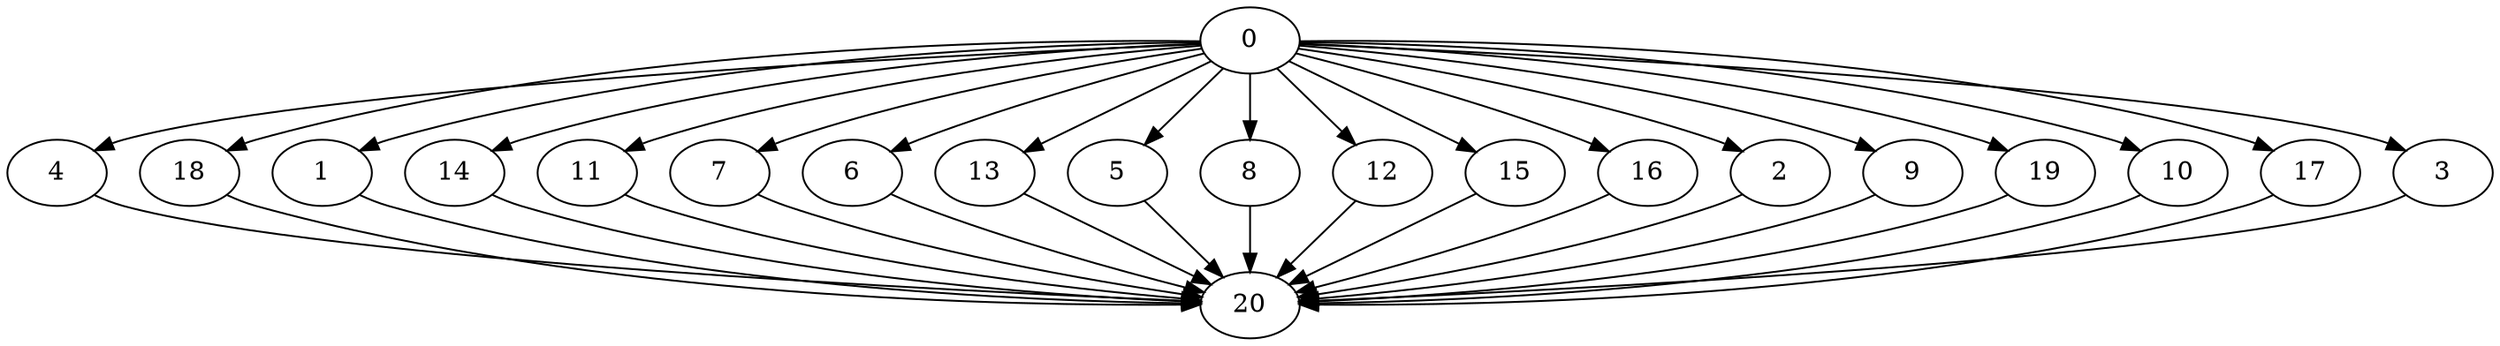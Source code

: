 digraph "Fork_Join_Nodes_21_CCR_0.10_WeightType_Random_Heterogeneous-4-4" {
0 [Weight=142];
4 [Weight=203];
18 [Weight=203];
1 [Weight=183];
14 [Weight=163];
11 [Weight=163];
7 [Weight=163];
6 [Weight=142];
13 [Weight=142];
5 [Weight=122];
8 [Weight=122];
12 [Weight=102];
15 [Weight=102];
16 [Weight=102];
2 [Weight=102];
9 [Weight=81];
19 [Weight=81];
10 [Weight=61];
17 [Weight=61];
3 [Weight=41];
20 [Weight=81];
0 -> 16 [Weight=8];
0 -> 3 [Weight=2];
0 -> 14 [Weight=10];
19 -> 20 [Weight=5];
0 -> 10 [Weight=9];
5 -> 20 [Weight=9];
0 -> 18 [Weight=7];
15 -> 20 [Weight=7];
17 -> 20 [Weight=7];
14 -> 20 [Weight=8];
0 -> 6 [Weight=10];
8 -> 20 [Weight=9];
4 -> 20 [Weight=6];
16 -> 20 [Weight=6];
0 -> 11 [Weight=3];
6 -> 20 [Weight=9];
2 -> 20 [Weight=5];
0 -> 4 [Weight=6];
0 -> 9 [Weight=4];
11 -> 20 [Weight=5];
13 -> 20 [Weight=3];
0 -> 12 [Weight=9];
10 -> 20 [Weight=9];
9 -> 20 [Weight=9];
3 -> 20 [Weight=9];
7 -> 20 [Weight=4];
0 -> 13 [Weight=10];
18 -> 20 [Weight=4];
0 -> 1 [Weight=5];
0 -> 19 [Weight=9];
0 -> 8 [Weight=5];
0 -> 2 [Weight=4];
0 -> 5 [Weight=7];
12 -> 20 [Weight=7];
0 -> 17 [Weight=9];
0 -> 7 [Weight=4];
0 -> 15 [Weight=9];
1 -> 20 [Weight=5];
}
